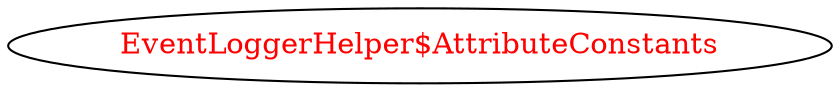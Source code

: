 digraph dependencyGraph {
 concentrate=true;
 ranksep="2.0";
 rankdir="LR"; 
 splines="ortho";
"EventLoggerHelper$AttributeConstants" [fontcolor="red"];
}